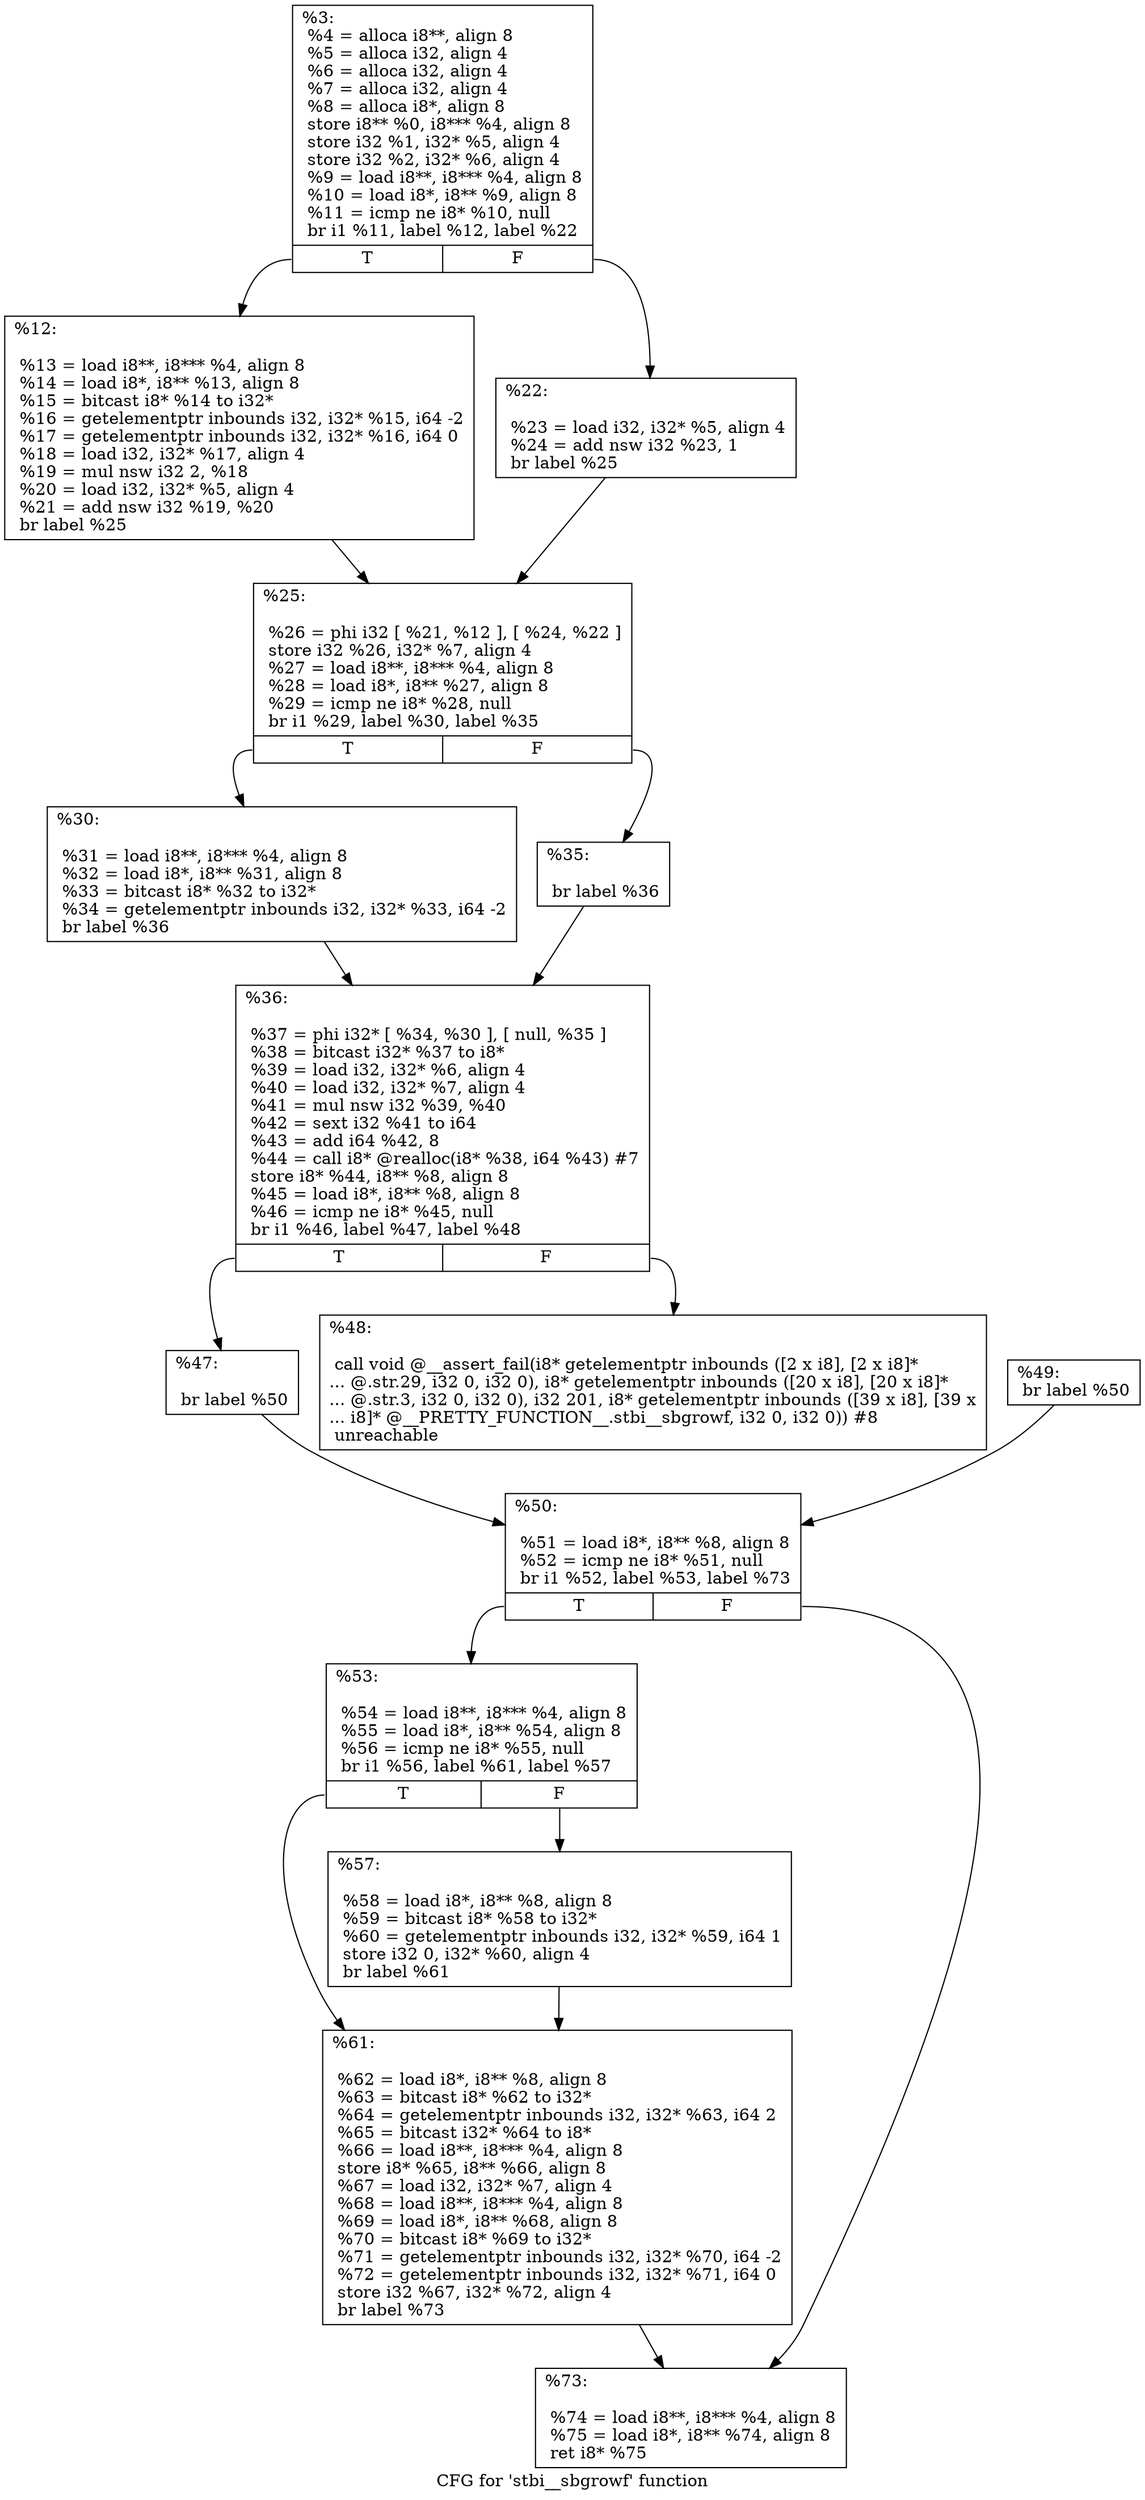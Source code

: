 digraph "CFG for 'stbi__sbgrowf' function" {
	label="CFG for 'stbi__sbgrowf' function";

	Node0x29786b0 [shape=record,label="{%3:\l  %4 = alloca i8**, align 8\l  %5 = alloca i32, align 4\l  %6 = alloca i32, align 4\l  %7 = alloca i32, align 4\l  %8 = alloca i8*, align 8\l  store i8** %0, i8*** %4, align 8\l  store i32 %1, i32* %5, align 4\l  store i32 %2, i32* %6, align 4\l  %9 = load i8**, i8*** %4, align 8\l  %10 = load i8*, i8** %9, align 8\l  %11 = icmp ne i8* %10, null\l  br i1 %11, label %12, label %22\l|{<s0>T|<s1>F}}"];
	Node0x29786b0:s0 -> Node0x29787b0;
	Node0x29786b0:s1 -> Node0x2978cb0;
	Node0x29787b0 [shape=record,label="{%12:\l\l  %13 = load i8**, i8*** %4, align 8\l  %14 = load i8*, i8** %13, align 8\l  %15 = bitcast i8* %14 to i32*\l  %16 = getelementptr inbounds i32, i32* %15, i64 -2\l  %17 = getelementptr inbounds i32, i32* %16, i64 0\l  %18 = load i32, i32* %17, align 4\l  %19 = mul nsw i32 2, %18\l  %20 = load i32, i32* %5, align 4\l  %21 = add nsw i32 %19, %20\l  br label %25\l}"];
	Node0x29787b0 -> Node0x2979250;
	Node0x2978cb0 [shape=record,label="{%22:\l\l  %23 = load i32, i32* %5, align 4\l  %24 = add nsw i32 %23, 1\l  br label %25\l}"];
	Node0x2978cb0 -> Node0x2979250;
	Node0x2979250 [shape=record,label="{%25:\l\l  %26 = phi i32 [ %21, %12 ], [ %24, %22 ]\l  store i32 %26, i32* %7, align 4\l  %27 = load i8**, i8*** %4, align 8\l  %28 = load i8*, i8** %27, align 8\l  %29 = icmp ne i8* %28, null\l  br i1 %29, label %30, label %35\l|{<s0>T|<s1>F}}"];
	Node0x2979250:s0 -> Node0x29796b0;
	Node0x2979250:s1 -> Node0x2979700;
	Node0x29796b0 [shape=record,label="{%30:\l\l  %31 = load i8**, i8*** %4, align 8\l  %32 = load i8*, i8** %31, align 8\l  %33 = bitcast i8* %32 to i32*\l  %34 = getelementptr inbounds i32, i32* %33, i64 -2\l  br label %36\l}"];
	Node0x29796b0 -> Node0x2979ab0;
	Node0x2979700 [shape=record,label="{%35:\l\l  br label %36\l}"];
	Node0x2979700 -> Node0x2979ab0;
	Node0x2979ab0 [shape=record,label="{%36:\l\l  %37 = phi i32* [ %34, %30 ], [ null, %35 ]\l  %38 = bitcast i32* %37 to i8*\l  %39 = load i32, i32* %6, align 4\l  %40 = load i32, i32* %7, align 4\l  %41 = mul nsw i32 %39, %40\l  %42 = sext i32 %41 to i64\l  %43 = add i64 %42, 8\l  %44 = call i8* @realloc(i8* %38, i64 %43) #7\l  store i8* %44, i8** %8, align 8\l  %45 = load i8*, i8** %8, align 8\l  %46 = icmp ne i8* %45, null\l  br i1 %46, label %47, label %48\l|{<s0>T|<s1>F}}"];
	Node0x2979ab0:s0 -> Node0x297a280;
	Node0x2979ab0:s1 -> Node0x297a2d0;
	Node0x297a280 [shape=record,label="{%47:\l\l  br label %50\l}"];
	Node0x297a280 -> Node0x297a3b0;
	Node0x297a2d0 [shape=record,label="{%48:\l\l  call void @__assert_fail(i8* getelementptr inbounds ([2 x i8], [2 x i8]*\l... @.str.29, i32 0, i32 0), i8* getelementptr inbounds ([20 x i8], [20 x i8]*\l... @.str.3, i32 0, i32 0), i32 201, i8* getelementptr inbounds ([39 x i8], [39 x\l... i8]* @__PRETTY_FUNCTION__.stbi__sbgrowf, i32 0, i32 0)) #8\l  unreachable\l}"];
	Node0x2987ac0 [shape=record,label="{%49:                                                  \l  br label %50\l}"];
	Node0x2987ac0 -> Node0x297a3b0;
	Node0x297a3b0 [shape=record,label="{%50:\l\l  %51 = load i8*, i8** %8, align 8\l  %52 = icmp ne i8* %51, null\l  br i1 %52, label %53, label %73\l|{<s0>T|<s1>F}}"];
	Node0x297a3b0:s0 -> Node0x2987c90;
	Node0x297a3b0:s1 -> Node0x2987ce0;
	Node0x2987c90 [shape=record,label="{%53:\l\l  %54 = load i8**, i8*** %4, align 8\l  %55 = load i8*, i8** %54, align 8\l  %56 = icmp ne i8* %55, null\l  br i1 %56, label %61, label %57\l|{<s0>T|<s1>F}}"];
	Node0x2987c90:s0 -> Node0x2987f00;
	Node0x2987c90:s1 -> Node0x2987f50;
	Node0x2987f50 [shape=record,label="{%57:\l\l  %58 = load i8*, i8** %8, align 8\l  %59 = bitcast i8* %58 to i32*\l  %60 = getelementptr inbounds i32, i32* %59, i64 1\l  store i32 0, i32* %60, align 4\l  br label %61\l}"];
	Node0x2987f50 -> Node0x2987f00;
	Node0x2987f00 [shape=record,label="{%61:\l\l  %62 = load i8*, i8** %8, align 8\l  %63 = bitcast i8* %62 to i32*\l  %64 = getelementptr inbounds i32, i32* %63, i64 2\l  %65 = bitcast i32* %64 to i8*\l  %66 = load i8**, i8*** %4, align 8\l  store i8* %65, i8** %66, align 8\l  %67 = load i32, i32* %7, align 4\l  %68 = load i8**, i8*** %4, align 8\l  %69 = load i8*, i8** %68, align 8\l  %70 = bitcast i8* %69 to i32*\l  %71 = getelementptr inbounds i32, i32* %70, i64 -2\l  %72 = getelementptr inbounds i32, i32* %71, i64 0\l  store i32 %67, i32* %72, align 4\l  br label %73\l}"];
	Node0x2987f00 -> Node0x2987ce0;
	Node0x2987ce0 [shape=record,label="{%73:\l\l  %74 = load i8**, i8*** %4, align 8\l  %75 = load i8*, i8** %74, align 8\l  ret i8* %75\l}"];
}
